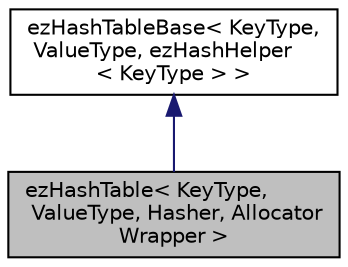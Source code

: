 digraph "ezHashTable&lt; KeyType, ValueType, Hasher, AllocatorWrapper &gt;"
{
 // LATEX_PDF_SIZE
  edge [fontname="Helvetica",fontsize="10",labelfontname="Helvetica",labelfontsize="10"];
  node [fontname="Helvetica",fontsize="10",shape=record];
  Node1 [label="ezHashTable\< KeyType,\l ValueType, Hasher, Allocator\lWrapper \>",height=0.2,width=0.4,color="black", fillcolor="grey75", style="filled", fontcolor="black",tooltip=" "];
  Node2 -> Node1 [dir="back",color="midnightblue",fontsize="10",style="solid",fontname="Helvetica"];
  Node2 [label="ezHashTableBase\< KeyType,\l ValueType, ezHashHelper\l\< KeyType \> \>",height=0.2,width=0.4,color="black", fillcolor="white", style="filled",URL="$de/dc3/classez_hash_table_base.htm",tooltip=" "];
}
